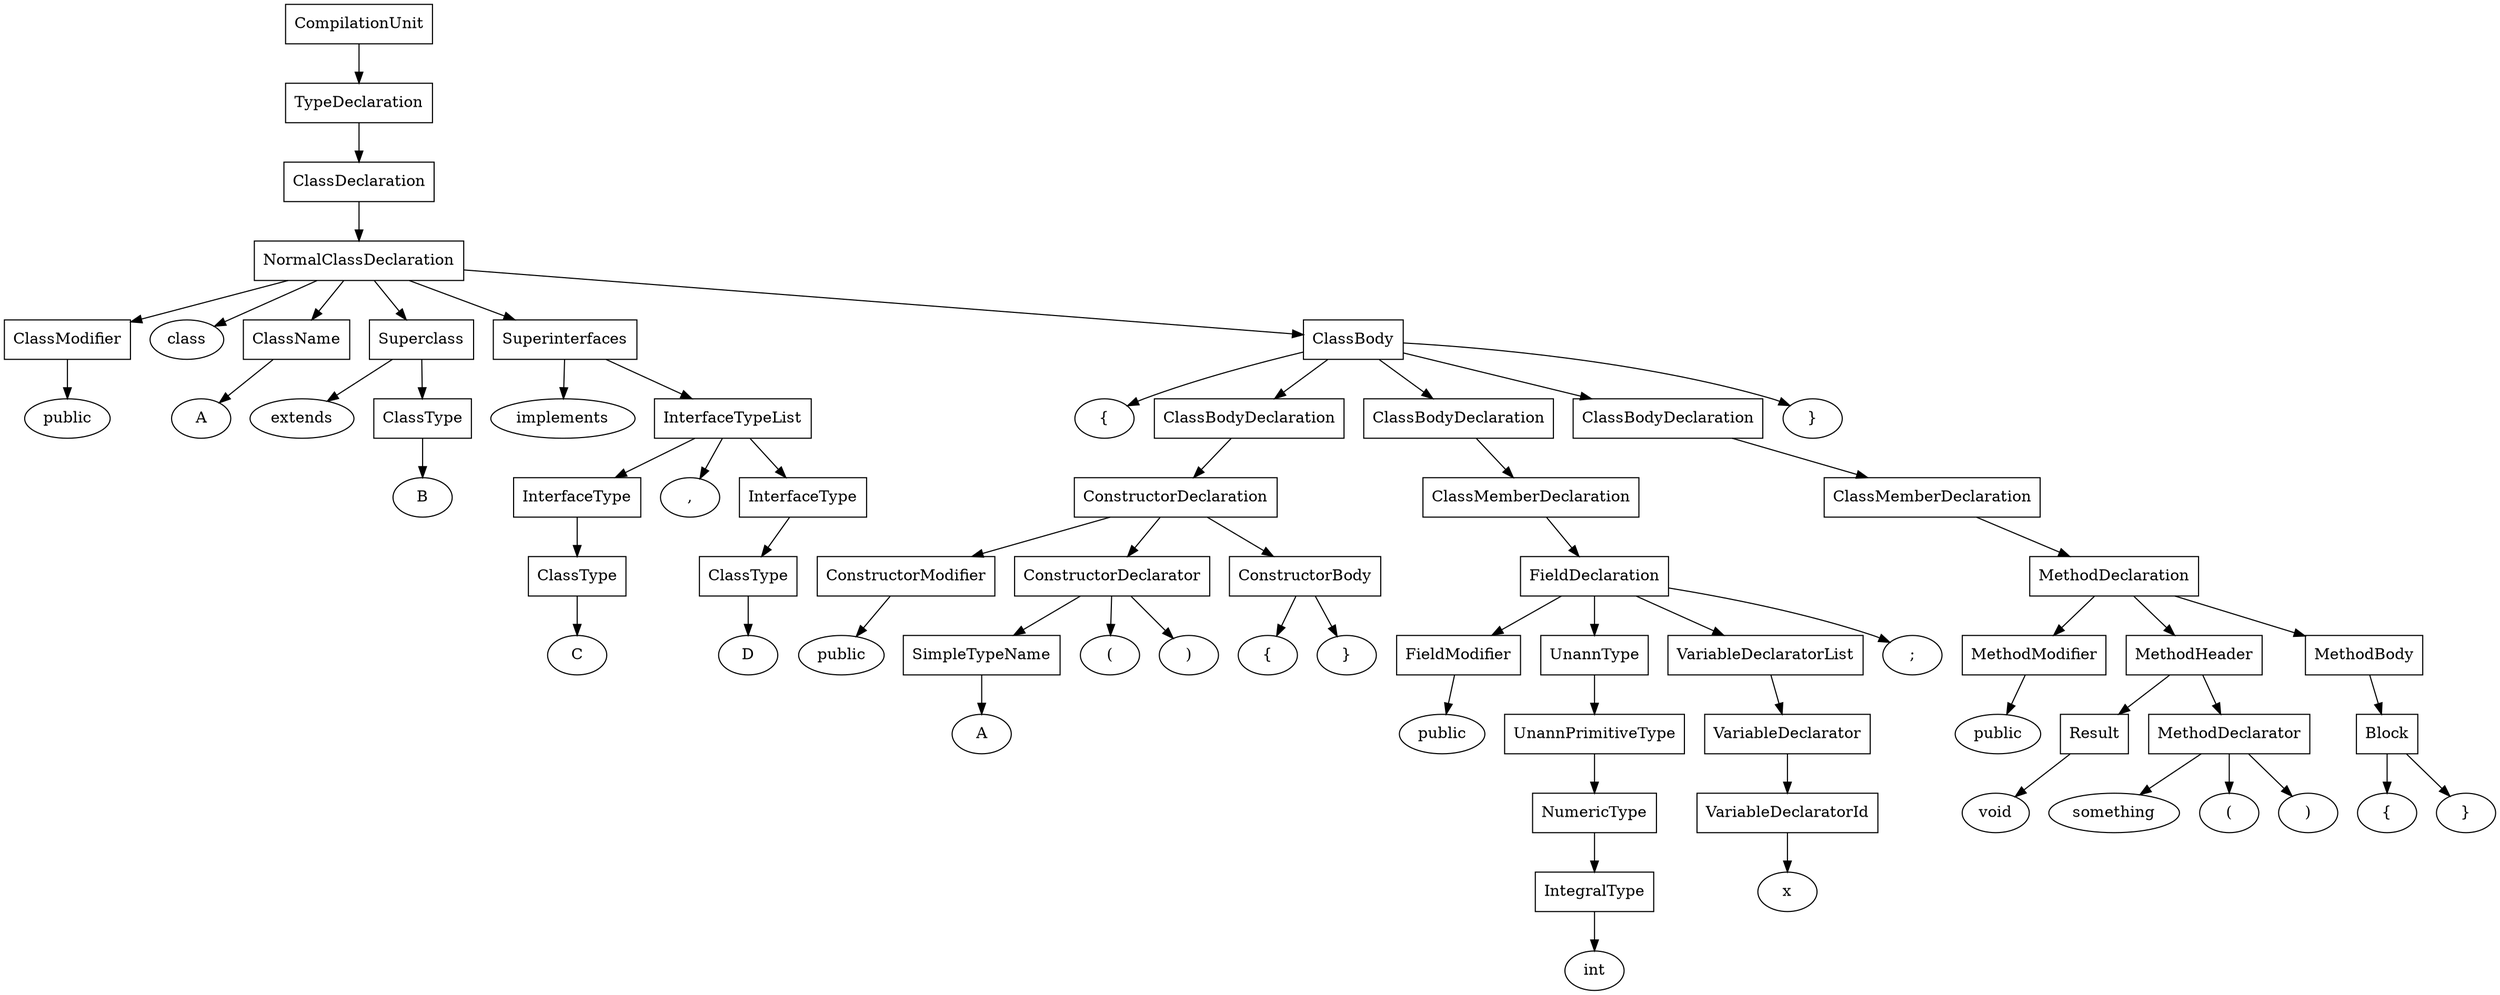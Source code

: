 digraph G {
	splines="TRUE";
	n_0 [label="CompilationUnit", shape="rectangle"]
	n_0 -> n_1
	n_1 [label="TypeDeclaration", shape="rectangle"]
	n_1 -> n_2
	n_2 [label="ClassDeclaration", shape="rectangle"]
	n_2 -> n_3
	n_3 [label="NormalClassDeclaration", shape="rectangle"]
	n_3 -> n_4
	n_4 [label="ClassModifier", shape="rectangle"]
	n_4 -> n_10
	n_10 [label="public", shape="ellipse"]
	n_3 -> n_5
	n_5 [label="class", shape="ellipse"]
	n_3 -> n_6
	n_6 [label="ClassName", shape="rectangle"]
	n_6 -> n_11
	n_11 [label="A", shape="ellipse"]
	n_3 -> n_7
	n_7 [label="Superclass", shape="rectangle"]
	n_7 -> n_12
	n_12 [label="extends", shape="ellipse"]
	n_7 -> n_13
	n_13 [label="ClassType", shape="rectangle"]
	n_13 -> n_21
	n_21 [label="B", shape="ellipse"]
	n_3 -> n_8
	n_8 [label="Superinterfaces", shape="rectangle"]
	n_8 -> n_14
	n_14 [label="implements", shape="ellipse"]
	n_8 -> n_15
	n_15 [label="InterfaceTypeList", shape="rectangle"]
	n_15 -> n_22
	n_22 [label="InterfaceType", shape="rectangle"]
	n_22 -> n_28
	n_28 [label="ClassType", shape="rectangle"]
	n_28 -> n_35
	n_35 [label="C", shape="ellipse"]
	n_15 -> n_23
	n_23 [label=",", shape="ellipse"]
	n_15 -> n_24
	n_24 [label="InterfaceType", shape="rectangle"]
	n_24 -> n_29
	n_29 [label="ClassType", shape="rectangle"]
	n_29 -> n_36
	n_36 [label="D", shape="ellipse"]
	n_3 -> n_9
	n_9 [label="ClassBody", shape="rectangle"]
	n_9 -> n_16
	n_16 [label="{", shape="ellipse"]
	n_9 -> n_17
	n_17 [label="ClassBodyDeclaration", shape="rectangle"]
	n_17 -> n_25
	n_25 [label="ConstructorDeclaration", shape="rectangle"]
	n_25 -> n_30
	n_30 [label="ConstructorModifier", shape="rectangle"]
	n_30 -> n_37
	n_37 [label="public", shape="ellipse"]
	n_25 -> n_31
	n_31 [label="ConstructorDeclarator", shape="rectangle"]
	n_31 -> n_38
	n_38 [label="SimpleTypeName", shape="rectangle"]
	n_38 -> n_50
	n_50 [label="A", shape="ellipse"]
	n_31 -> n_39
	n_39 [label="(", shape="ellipse"]
	n_31 -> n_40
	n_40 [label=")", shape="ellipse"]
	n_25 -> n_32
	n_32 [label="ConstructorBody", shape="rectangle"]
	n_32 -> n_41
	n_41 [label="{", shape="ellipse"]
	n_32 -> n_42
	n_42 [label="}", shape="ellipse"]
	n_9 -> n_18
	n_18 [label="ClassBodyDeclaration", shape="rectangle"]
	n_18 -> n_26
	n_26 [label="ClassMemberDeclaration", shape="rectangle"]
	n_26 -> n_33
	n_33 [label="FieldDeclaration", shape="rectangle"]
	n_33 -> n_43
	n_43 [label="FieldModifier", shape="rectangle"]
	n_43 -> n_51
	n_51 [label="public", shape="ellipse"]
	n_33 -> n_44
	n_44 [label="UnannType", shape="rectangle"]
	n_44 -> n_52
	n_52 [label="UnannPrimitiveType", shape="rectangle"]
	n_52 -> n_58
	n_58 [label="NumericType", shape="rectangle"]
	n_58 -> n_66
	n_66 [label="IntegralType", shape="rectangle"]
	n_66 -> n_68
	n_68 [label="int", shape="ellipse"]
	n_33 -> n_45
	n_45 [label="VariableDeclaratorList", shape="rectangle"]
	n_45 -> n_53
	n_53 [label="VariableDeclarator", shape="rectangle"]
	n_53 -> n_59
	n_59 [label="VariableDeclaratorId", shape="rectangle"]
	n_59 -> n_67
	n_67 [label="x", shape="ellipse"]
	n_33 -> n_46
	n_46 [label=";", shape="ellipse"]
	n_9 -> n_19
	n_19 [label="ClassBodyDeclaration", shape="rectangle"]
	n_19 -> n_27
	n_27 [label="ClassMemberDeclaration", shape="rectangle"]
	n_27 -> n_34
	n_34 [label="MethodDeclaration", shape="rectangle"]
	n_34 -> n_47
	n_47 [label="MethodModifier", shape="rectangle"]
	n_47 -> n_54
	n_54 [label="public", shape="ellipse"]
	n_34 -> n_48
	n_48 [label="MethodHeader", shape="rectangle"]
	n_48 -> n_55
	n_55 [label="Result", shape="rectangle"]
	n_55 -> n_60
	n_60 [label="void", shape="ellipse"]
	n_48 -> n_56
	n_56 [label="MethodDeclarator", shape="rectangle"]
	n_56 -> n_61
	n_61 [label="something", shape="ellipse"]
	n_56 -> n_62
	n_62 [label="(", shape="ellipse"]
	n_56 -> n_63
	n_63 [label=")", shape="ellipse"]
	n_34 -> n_49
	n_49 [label="MethodBody", shape="rectangle"]
	n_49 -> n_57
	n_57 [label="Block", shape="rectangle"]
	n_57 -> n_64
	n_64 [label="{", shape="ellipse"]
	n_57 -> n_65
	n_65 [label="}", shape="ellipse"]
	n_9 -> n_20
	n_20 [label="}", shape="ellipse"]
}